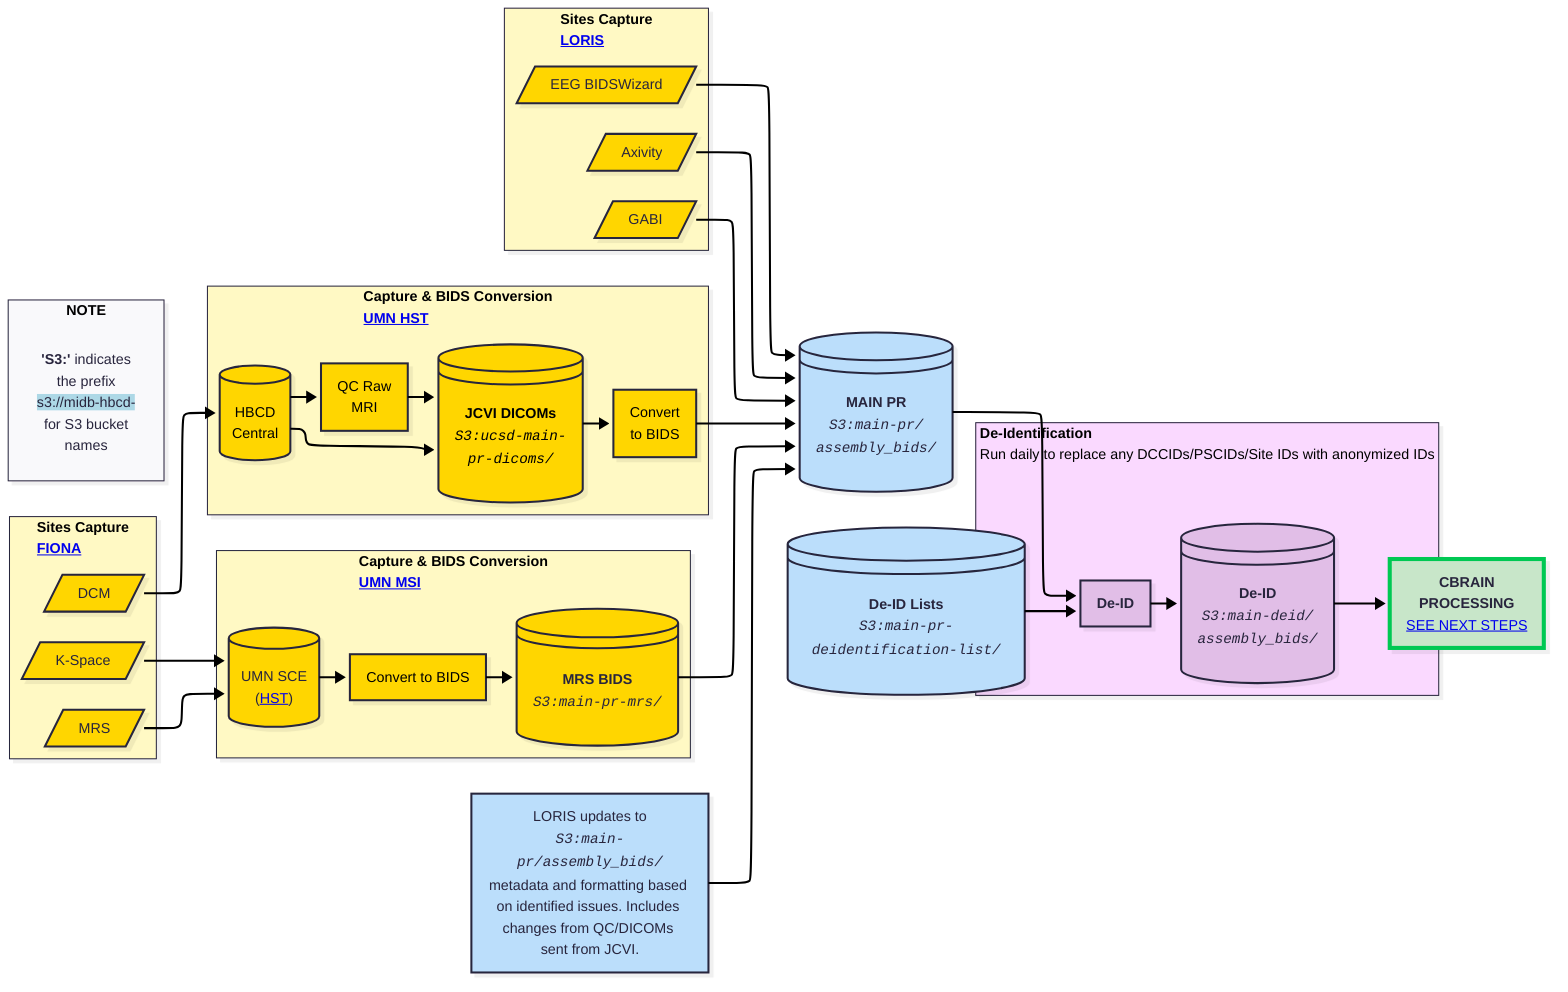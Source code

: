 ---
config:
  layout: elk
  look: neo
  theme: redux
---
flowchart LR
 subgraph Sites_Capture["<b>Sites Capture</b><br><a href=../../orgcharts/#fiona rel=noopener target=_blank><b>FIONA</b></a>"]
        FIONA_KSI[/"DCM"/]
        LORIS_ACM[/"MRS"/]
        n15[/"K-Space"/]
  end
 subgraph Capture_JCVI["<b>Capture &amp; BIDS Conversion<br></b><a href=../../orgcharts/#midb-informatics-hub-msi rel=noopener target=_blank><b>UMN MSI</b></a>"]
        UMN@{ label: "UMN SCE<br>(<a href=\"../../orgcharts/#health-sciences-technology\" rel=\"noopener\" target=\"_blank\">HST</a>)" }
        JCVI["Convert to BIDS"]
        n1@{ label: "<span style=\"color:\"><b>MRS BIDS<br></b></span><i style=\"--tw-scale-x:\"><code style=\"--tw-scale-x:\">S3:main-pr-mrs/</code></i><span style=\"color:\"></span>" }
  end
 subgraph Capture_HST["<b>Capture &amp; BIDS Conversion<br></b><a href=../../orgcharts/#health-sciences-technology rel=noopener target=_blank><b>UMN HST</b></a>"]
        n6["HBCD<br>Central"]
        n9["QC Raw<br>MRI"]
        n10["<b>JCVI DICOMs<br></b><i><code>S3:ucsd-main-<br>pr-dicoms/</code></i>"]
        n11["Convert<br>to BIDS"]
  end
 subgraph Capture_LORIS["<b>Sites Capture</b><br><a href=../../orgcharts/#loris rel=noopener target=_blank><b>LORIS</b></a>"]
        n12[/"EEG BIDSWizard"/]
        n13[/"Axivity"/]
        n14[/"GABI"/]
  end
 subgraph s1["<b style=white-space:>De-Identification<br></b><span style=white-space:>Run daily to replace any DCCIDs/PSCIDs/Site IDs with anonymized IDs</span>"]
        n17["<b>De-ID</b>"]
        n18@{ label: "<b><span style=\"text-wrap-mode:\">De-ID</span><br style=\"text-wrap-mode:\"></b><i style=\"--tw-scale-x:\"><code style=\"--tw-scale-x:\">S3:main-deid/<br>assembly_bids/</code></i>" }
  end
 subgraph s6["<b>NOTE</b>"]
        legend@{ label: "<b>'S3:'</b> indicates<br>the prefix<span style=\"background-color:\"><br></span><span style=\"background-color:lightblue;\">s3://midb-hbcd-<br></span>for S3 bucket<br>names" }
  end
    LORIS_ACM --> UMN
    UMN --> JCVI
    JCVI --> n1
    n1 --> RAW_BIDS@{ label: "<b>MAIN PR<br></b><i style=\"--tw-scale-x:\"><code style=\"--tw-scale-x:\">S3:main-pr/<br>assembly_bids/</code></i><i style=\"text-wrap-mode:\"></i><b></b>" }
    n6 --> n9 & n10
    n9 --> n10
    n10 --> n11
    n11 --> RAW_BIDS
    n12 --> RAW_BIDS
    n13 --> RAW_BIDS
    n14 --> RAW_BIDS
    n15 --> UMN
    FIONA_KSI --> n6
    n16@{ label: "<span style=\"color:\">LORIS updates to<br></span><i style=\"--tw-scale-x:\"><code style=\"--tw-scale-x:\">S3:main-pr/assembly_bids/<br></code></i><span style=\"color:\">metadata and formatting based on identified issues. Includes changes from QC/DICOMs sent from JCVI.</span>" } --> RAW_BIDS
    RAW_BIDS --> n17
    n17 --> n18
    n19["<b>De-ID Lists</b><br><code><i>S3:main-pr-deidentification-list/</i></code>"] --> n17
    n18 --> n20["<b>CBRAIN<br>PROCESSING</b><br><a href="../data-proc-wf/#cbrain-processing-re-identification-lasso-ingestion" target="_top"<i>SEE NEXT STEPS</i></a>"]
    UMN@{ shape: db}
    JCVI@{ shape: rect}
    n1@{ shape: disk}
    n6@{ shape: db}
    n9@{ shape: rect}
    n10@{ shape: disk}
    n11@{ shape: rect}
    n18@{ shape: disk}
    RAW_BIDS@{ shape: disk}
    n16@{ shape: rect}
    n19@{ shape: disk}
    n20@{ shape: rect}
    style FIONA_KSI fill:#FFD600
    style LORIS_ACM fill:#FFD600
    style n15 fill:#FFD600
    style UMN fill:#FFD600
    style JCVI fill:#FFD600,color:#000000
    style n1 fill:#FFD600
    style n6 fill:#FFD600,color:#000000
    style n9 fill:#FFD600,color:#000000
    style n10 fill:#FFD600,color:#000000
    style n11 fill:#FFD600,color:#000000
    style n12 fill:#FFD600
    style n13 fill:#FFD600
    style n14 fill:#FFD600
    style n17 fill:#E1BEE7
    style n18 fill:#E1BEE7
    style legend stroke:none,fill:transparent
    style RAW_BIDS fill:#BBDEFB
    style n16 fill:#BBDEFB
    style n19 fill:#BBDEFB
    style n20 fill:#C8E6C9,stroke:#00C853,stroke-width:4px,stroke-dasharray: 0
    style Capture_LORIS fill:#FFF9C4
    style Sites_Capture fill:#FFF9C4
    style Capture_JCVI fill:#FFF9C4
    style Capture_HST fill:#FFF9C4
    style s1 fill:#FAD9FF